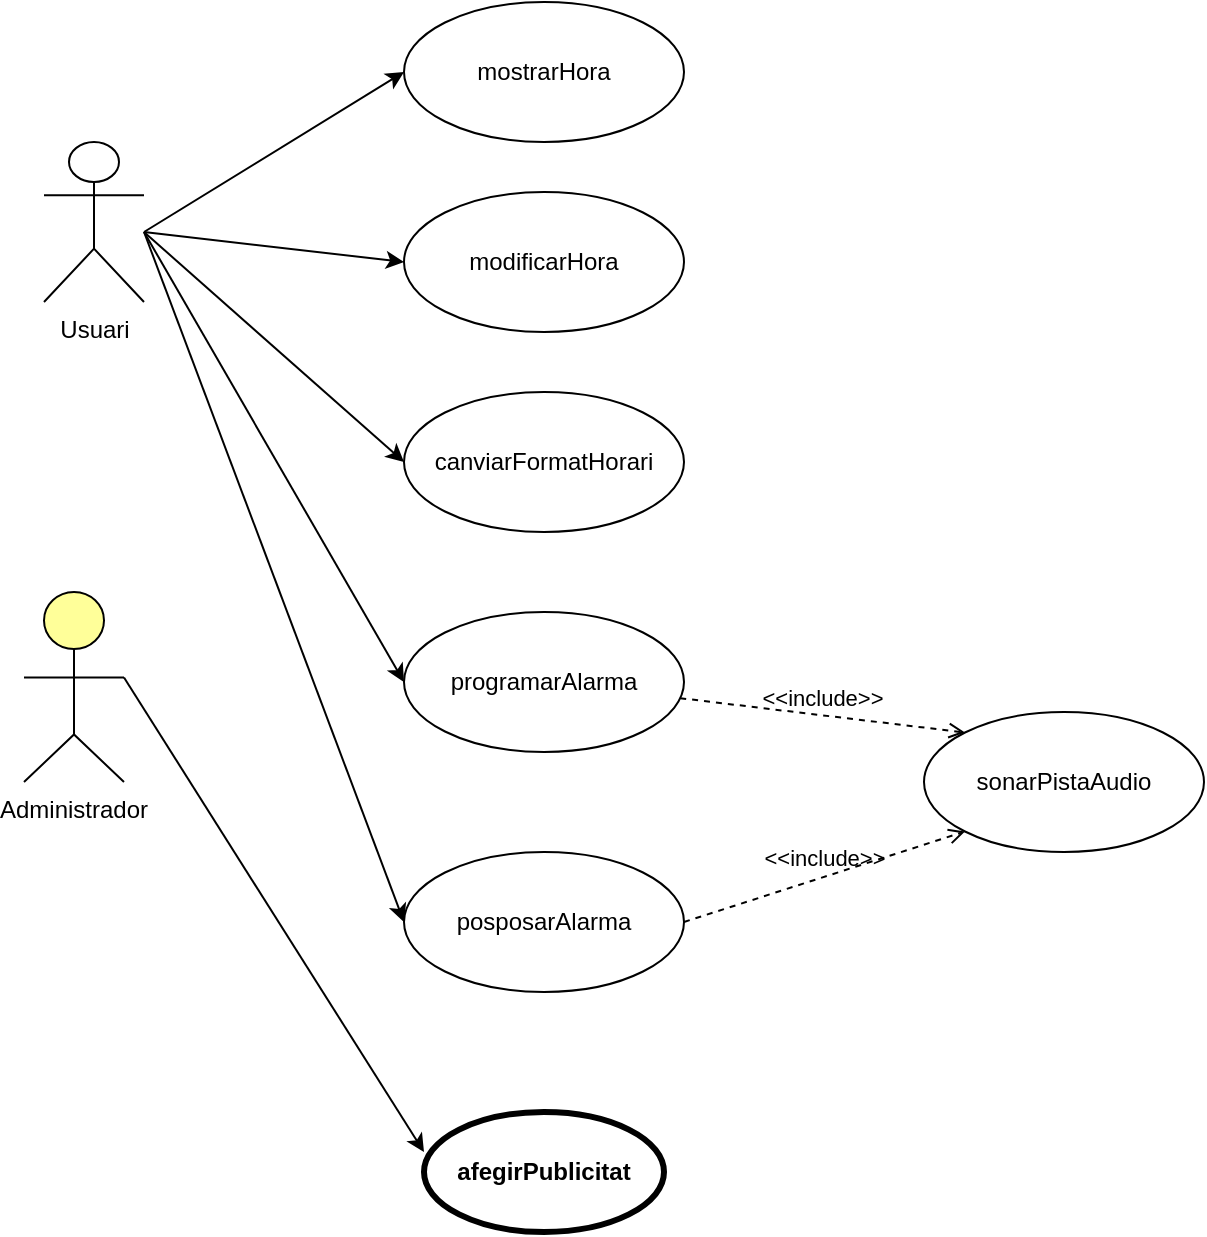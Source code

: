 <mxfile version="21.1.5" type="device">
  <diagram name="Página-1" id="7Y5vG3qCj-GW3gU2Xbtz">
    <mxGraphModel dx="1434" dy="796" grid="1" gridSize="10" guides="1" tooltips="1" connect="1" arrows="1" fold="1" page="1" pageScale="1" pageWidth="827" pageHeight="1169" math="0" shadow="0">
      <root>
        <mxCell id="0" />
        <mxCell id="1" parent="0" />
        <mxCell id="1Qc723RtTuBNnSo40fRS-1" value="Usuari&lt;br&gt;" style="shape=umlActor;verticalLabelPosition=bottom;verticalAlign=top;html=1;outlineConnect=0;" vertex="1" parent="1">
          <mxGeometry x="50" y="155" width="50" height="80" as="geometry" />
        </mxCell>
        <mxCell id="1Qc723RtTuBNnSo40fRS-2" value="Administrador&lt;br&gt;" style="html=1;outlineConnect=0;whiteSpace=wrap;fillColor=#ffff99;verticalLabelPosition=bottom;verticalAlign=top;align=center;shape=mxgraph.archimate3.actor;" vertex="1" parent="1">
          <mxGeometry x="40" y="380" width="50" height="95" as="geometry" />
        </mxCell>
        <mxCell id="1Qc723RtTuBNnSo40fRS-5" value="mostrarHora" style="ellipse;whiteSpace=wrap;html=1;" vertex="1" parent="1">
          <mxGeometry x="230" y="85" width="140" height="70" as="geometry" />
        </mxCell>
        <mxCell id="1Qc723RtTuBNnSo40fRS-6" value="modificarHora" style="ellipse;whiteSpace=wrap;html=1;" vertex="1" parent="1">
          <mxGeometry x="230" y="180" width="140" height="70" as="geometry" />
        </mxCell>
        <mxCell id="1Qc723RtTuBNnSo40fRS-7" value="canviarFormatHorari&lt;br&gt;" style="ellipse;whiteSpace=wrap;html=1;" vertex="1" parent="1">
          <mxGeometry x="230" y="280" width="140" height="70" as="geometry" />
        </mxCell>
        <mxCell id="1Qc723RtTuBNnSo40fRS-8" value="programarAlarma" style="ellipse;whiteSpace=wrap;html=1;" vertex="1" parent="1">
          <mxGeometry x="230" y="390" width="140" height="70" as="geometry" />
        </mxCell>
        <mxCell id="1Qc723RtTuBNnSo40fRS-9" value="posposarAlarma" style="ellipse;whiteSpace=wrap;html=1;" vertex="1" parent="1">
          <mxGeometry x="230" y="510" width="140" height="70" as="geometry" />
        </mxCell>
        <mxCell id="1Qc723RtTuBNnSo40fRS-10" value="sonarPistaAudio&lt;br&gt;" style="ellipse;whiteSpace=wrap;html=1;" vertex="1" parent="1">
          <mxGeometry x="490" y="440" width="140" height="70" as="geometry" />
        </mxCell>
        <mxCell id="1Qc723RtTuBNnSo40fRS-12" value="&amp;lt;&amp;lt;include&amp;gt;&amp;gt;" style="html=1;verticalAlign=bottom;labelBackgroundColor=none;endArrow=open;endFill=0;dashed=1;rounded=0;entryX=0;entryY=0;entryDx=0;entryDy=0;" edge="1" parent="1" source="1Qc723RtTuBNnSo40fRS-8" target="1Qc723RtTuBNnSo40fRS-10">
          <mxGeometry width="160" relative="1" as="geometry">
            <mxPoint x="370" y="425" as="sourcePoint" />
            <mxPoint x="530" y="425" as="targetPoint" />
          </mxGeometry>
        </mxCell>
        <mxCell id="1Qc723RtTuBNnSo40fRS-13" value="&amp;lt;&amp;lt;include&amp;gt;&amp;gt;" style="html=1;verticalAlign=bottom;labelBackgroundColor=none;endArrow=open;endFill=0;dashed=1;rounded=0;entryX=0;entryY=1;entryDx=0;entryDy=0;exitX=1;exitY=0.5;exitDx=0;exitDy=0;" edge="1" parent="1" source="1Qc723RtTuBNnSo40fRS-9" target="1Qc723RtTuBNnSo40fRS-10">
          <mxGeometry width="160" relative="1" as="geometry">
            <mxPoint x="360" y="550" as="sourcePoint" />
            <mxPoint x="520" y="550" as="targetPoint" />
          </mxGeometry>
        </mxCell>
        <mxCell id="1Qc723RtTuBNnSo40fRS-14" value="afegirPublicitat&lt;br&gt;" style="shape=ellipse;html=1;strokeWidth=3;fontStyle=1;whiteSpace=wrap;align=center;perimeter=ellipsePerimeter;" vertex="1" parent="1">
          <mxGeometry x="240" y="640" width="120" height="60" as="geometry" />
        </mxCell>
        <mxCell id="1Qc723RtTuBNnSo40fRS-16" value="" style="endArrow=classic;html=1;rounded=0;entryX=0;entryY=0.333;entryDx=0;entryDy=0;entryPerimeter=0;exitX=1;exitY=0.45;exitDx=0;exitDy=0;exitPerimeter=0;" edge="1" parent="1" source="1Qc723RtTuBNnSo40fRS-2" target="1Qc723RtTuBNnSo40fRS-14">
          <mxGeometry width="50" height="50" relative="1" as="geometry">
            <mxPoint x="150" y="470" as="sourcePoint" />
            <mxPoint x="200" y="420" as="targetPoint" />
          </mxGeometry>
        </mxCell>
        <mxCell id="1Qc723RtTuBNnSo40fRS-17" value="" style="endArrow=classic;html=1;rounded=0;entryX=0;entryY=0.5;entryDx=0;entryDy=0;" edge="1" parent="1" target="1Qc723RtTuBNnSo40fRS-5">
          <mxGeometry width="50" height="50" relative="1" as="geometry">
            <mxPoint x="100" y="200" as="sourcePoint" />
            <mxPoint x="150" y="150" as="targetPoint" />
          </mxGeometry>
        </mxCell>
        <mxCell id="1Qc723RtTuBNnSo40fRS-18" value="" style="endArrow=classic;html=1;rounded=0;entryX=0;entryY=0.5;entryDx=0;entryDy=0;" edge="1" parent="1" target="1Qc723RtTuBNnSo40fRS-6">
          <mxGeometry width="50" height="50" relative="1" as="geometry">
            <mxPoint x="100" y="200" as="sourcePoint" />
            <mxPoint x="150" y="150" as="targetPoint" />
          </mxGeometry>
        </mxCell>
        <mxCell id="1Qc723RtTuBNnSo40fRS-19" value="" style="endArrow=classic;html=1;rounded=0;entryX=0;entryY=0.5;entryDx=0;entryDy=0;" edge="1" parent="1" target="1Qc723RtTuBNnSo40fRS-7">
          <mxGeometry width="50" height="50" relative="1" as="geometry">
            <mxPoint x="100" y="200" as="sourcePoint" />
            <mxPoint x="150" y="170" as="targetPoint" />
          </mxGeometry>
        </mxCell>
        <mxCell id="1Qc723RtTuBNnSo40fRS-20" value="" style="endArrow=classic;html=1;rounded=0;entryX=0;entryY=0.5;entryDx=0;entryDy=0;" edge="1" parent="1" target="1Qc723RtTuBNnSo40fRS-8">
          <mxGeometry width="50" height="50" relative="1" as="geometry">
            <mxPoint x="100" y="200" as="sourcePoint" />
            <mxPoint x="150" y="150" as="targetPoint" />
          </mxGeometry>
        </mxCell>
        <mxCell id="1Qc723RtTuBNnSo40fRS-21" value="" style="endArrow=classic;html=1;rounded=0;entryX=0;entryY=0.5;entryDx=0;entryDy=0;" edge="1" parent="1" target="1Qc723RtTuBNnSo40fRS-9">
          <mxGeometry width="50" height="50" relative="1" as="geometry">
            <mxPoint x="100" y="200" as="sourcePoint" />
            <mxPoint x="150" y="150" as="targetPoint" />
          </mxGeometry>
        </mxCell>
      </root>
    </mxGraphModel>
  </diagram>
</mxfile>
